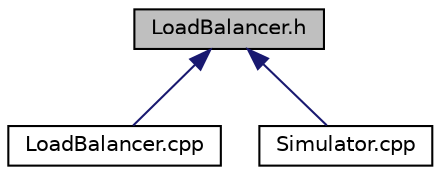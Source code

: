 digraph "LoadBalancer.h"
{
 // LATEX_PDF_SIZE
  edge [fontname="Helvetica",fontsize="10",labelfontname="Helvetica",labelfontsize="10"];
  node [fontname="Helvetica",fontsize="10",shape=record];
  Node1 [label="LoadBalancer.h",height=0.2,width=0.4,color="black", fillcolor="grey75", style="filled", fontcolor="black",tooltip="Defines the LoadBalancer class."];
  Node1 -> Node2 [dir="back",color="midnightblue",fontsize="10",style="solid"];
  Node2 [label="LoadBalancer.cpp",height=0.2,width=0.4,color="black", fillcolor="white", style="filled",URL="$LoadBalancer_8cpp.html",tooltip="Implements the LoadBalancer class."];
  Node1 -> Node3 [dir="back",color="midnightblue",fontsize="10",style="solid"];
  Node3 [label="Simulator.cpp",height=0.2,width=0.4,color="black", fillcolor="white", style="filled",URL="$Simulator_8cpp.html",tooltip="Driver for load balancer simulation."];
}
